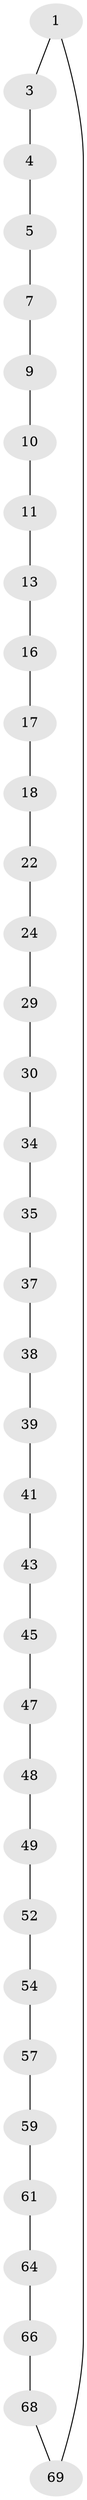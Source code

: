 // original degree distribution, {2: 1.0}
// Generated by graph-tools (version 1.1) at 2025/20/03/04/25 18:20:08]
// undirected, 36 vertices, 36 edges
graph export_dot {
graph [start="1"]
  node [color=gray90,style=filled];
  1 [super="+2+72"];
  3;
  4;
  5 [super="+6"];
  7 [super="+8"];
  9;
  10;
  11 [super="+12"];
  13 [super="+14"];
  16;
  17;
  18 [super="+19"];
  22 [super="+23"];
  24 [super="+25"];
  29;
  30 [super="+31"];
  34;
  35 [super="+36"];
  37;
  38;
  39 [super="+40"];
  41 [super="+42"];
  43 [super="+44"];
  45 [super="+46"];
  47;
  48;
  49 [super="+50"];
  52 [super="+53"];
  54 [super="+55"];
  57 [super="+58"];
  59 [super="+60"];
  61 [super="+62"];
  64 [super="+65"];
  66 [super="+67"];
  68;
  69 [super="+70"];
  1 -- 3;
  1 -- 69;
  3 -- 4;
  4 -- 5;
  5 -- 7;
  7 -- 9;
  9 -- 10;
  10 -- 11;
  11 -- 13;
  13 -- 16;
  16 -- 17;
  17 -- 18;
  18 -- 22;
  22 -- 24;
  24 -- 29;
  29 -- 30;
  30 -- 34;
  34 -- 35;
  35 -- 37;
  37 -- 38;
  38 -- 39;
  39 -- 41;
  41 -- 43;
  43 -- 45;
  45 -- 47;
  47 -- 48;
  48 -- 49;
  49 -- 52;
  52 -- 54;
  54 -- 57;
  57 -- 59;
  59 -- 61;
  61 -- 64;
  64 -- 66;
  66 -- 68;
  68 -- 69;
}
